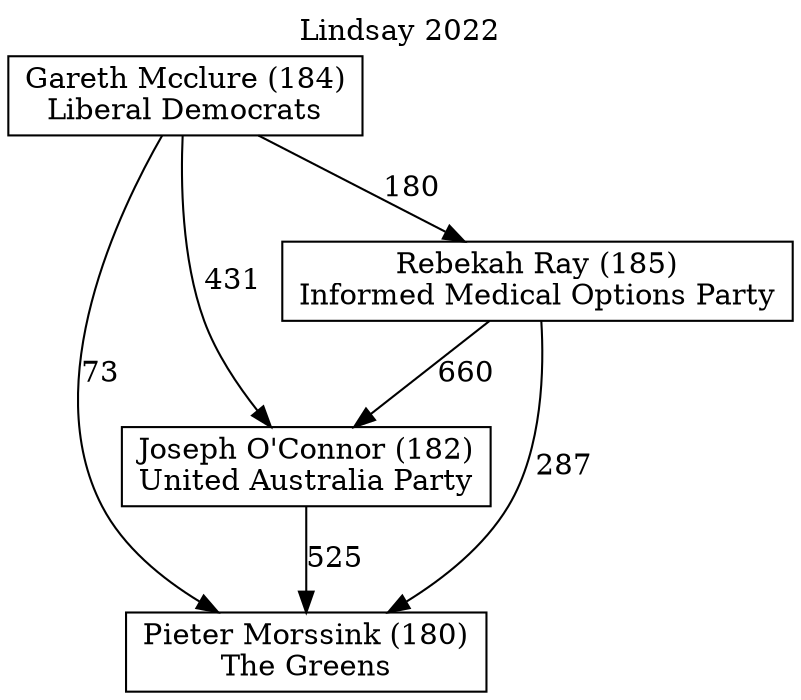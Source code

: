 // House preference flow
digraph "Pieter Morssink (180)_Lindsay_2022" {
	graph [label="Lindsay 2022" labelloc=t mclimit=10]
	node [shape=box]
	"Joseph O'Connor (182)" [label="Joseph O'Connor (182)
United Australia Party"]
	"Pieter Morssink (180)" [label="Pieter Morssink (180)
The Greens"]
	"Gareth Mcclure (184)" [label="Gareth Mcclure (184)
Liberal Democrats"]
	"Rebekah Ray (185)" [label="Rebekah Ray (185)
Informed Medical Options Party"]
	"Joseph O'Connor (182)" -> "Pieter Morssink (180)" [label=525]
	"Gareth Mcclure (184)" -> "Rebekah Ray (185)" [label=180]
	"Gareth Mcclure (184)" -> "Joseph O'Connor (182)" [label=431]
	"Rebekah Ray (185)" -> "Pieter Morssink (180)" [label=287]
	"Gareth Mcclure (184)" -> "Pieter Morssink (180)" [label=73]
	"Rebekah Ray (185)" -> "Joseph O'Connor (182)" [label=660]
}
